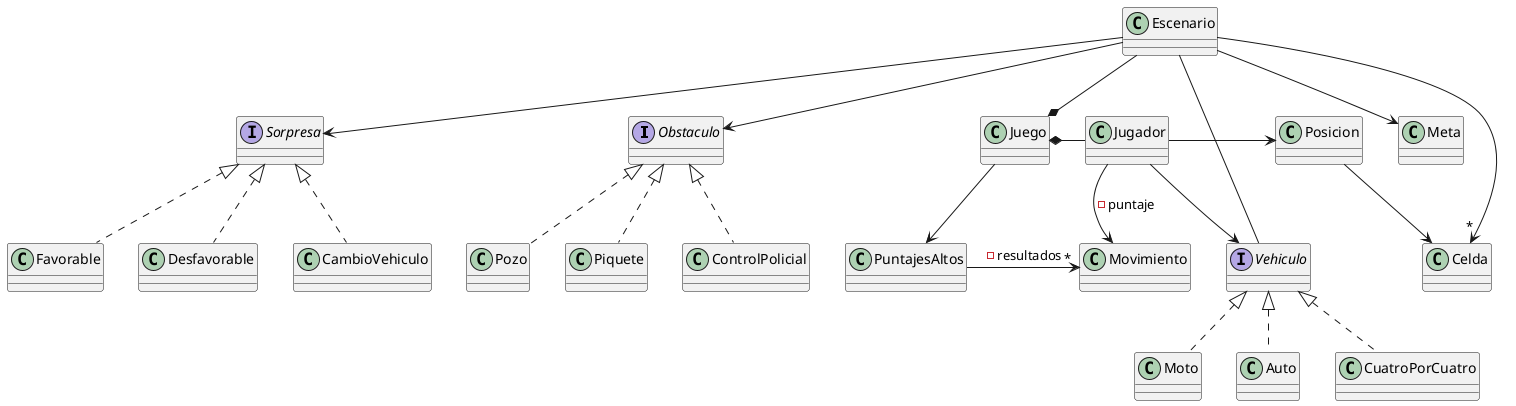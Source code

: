 @startuml
' Esto es un primer panorama de todos los clases/interfaces que
'se nos ocurrieron al principio.

' Luego pasamos al diagramas de secuencia, para pensar la interacción
'de cada clase con otras, se nos ocurrieron nuevas ideas, por lo que
'este diagrama de clases puede que no sea 100% congruente con los
'DSecuencia. Principalmente las relaciones, quien tiene a quien.

interface Obstaculo
Pozo .up.|> Obstaculo
Piquete .up.|> Obstaculo
ControlPolicial .up.|> Obstaculo

interface Sorpresa
Favorable .up.|> Sorpresa
Desfavorable .up.|> Sorpresa
CambioVehiculo .up.|> Sorpresa

interface Vehiculo
Moto .up.|> Vehiculo
Auto .up.|> Vehiculo
CuatroPorCuatro .up.|> Vehiculo

'Clase que representa el estado del jugador.
class Jugador{
'Nombre, Puntaje, Vehiculo...
}
Jugador -down-> Vehiculo
Jugador -> Posicion
Jugador --> Movimiento: - puntaje
'Clase que encargada de la lógica del juego
class Juego
Juego *-right- Jugador
Juego *-up- Escenario
Juego --> PuntajesAltos

'Clase que representa cada manzana del mapa.
class Celda

'Clase que encapsula el lugar donde se mueve el jugador/vehículo.
class Escenario{
'Podemos pensar al mapa como
'1. Una matriz dinámica de celdas
'2. un grafo ya que no tiene un tamaño fijo,
'por lo que la celda tendría conocimiento de sus adyacentes
}
'¿Quien tiene el obstaculo/sorpresa? ¿Escenario o cada celda?
Escenario -->  Obstaculo
Escenario --> Sorpresa
Escenario -down-> Meta
Escenario -> "*" Celda
Vehiculo -- Escenario
'Clase/interfaz/Flag que identifique a una celda como el lugar
'a llegar.
class Meta

'Clase encargada de tener puntajes de partidas anteriores
'ordenadas por cantidad de movimientos.
class PuntajesAltos
PuntajesAltos -> "*" Movimiento: - resultados


'Clase encargada de tener la información sobre la ubicación
'del jugador.
class Posicion
Posicion --> Celda

'Clase que encapsula la logica de movimientos.
class Movimiento{
'Se nos ocurrio para que que el jugador tenga un
'puntaje: Movimiento, para poder delegar la suma, resta,
'descuento o aumento de movimientos.
}












@enduml